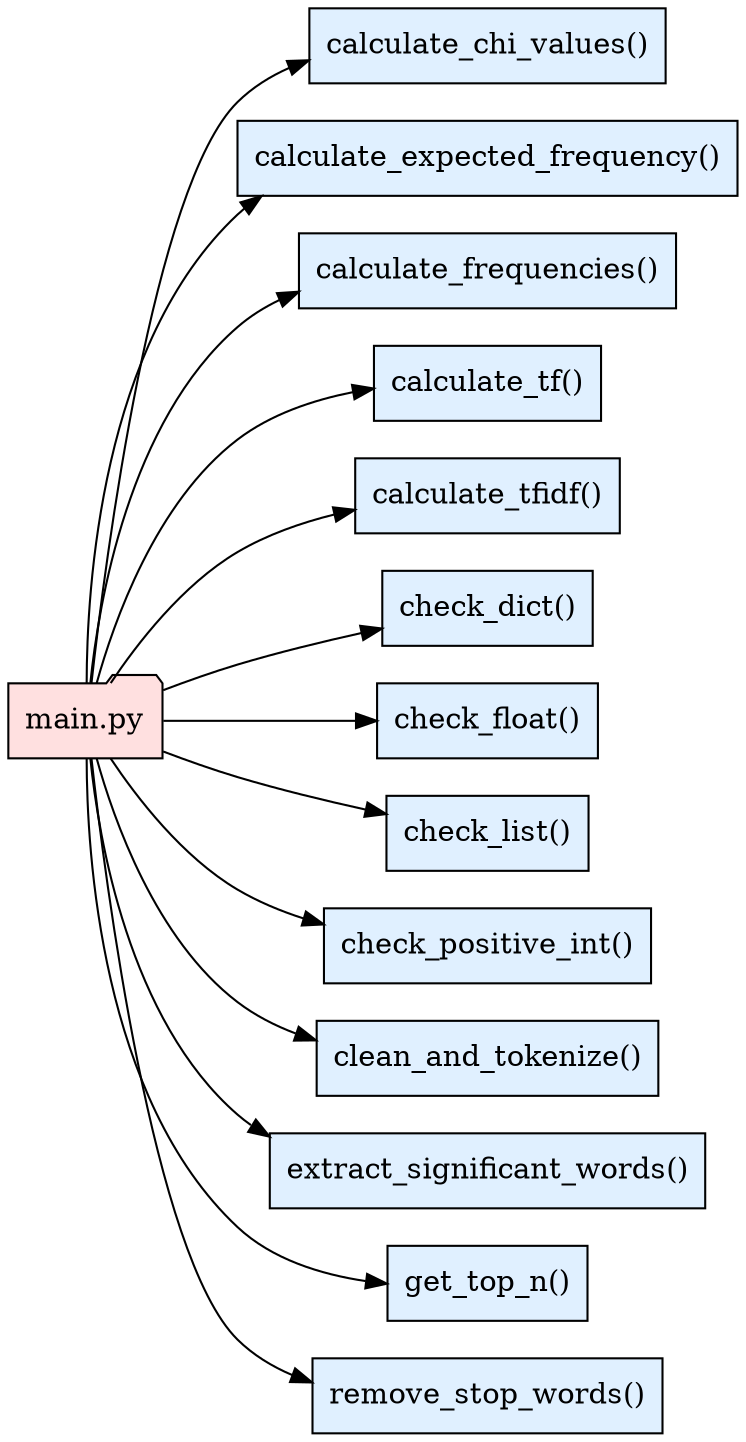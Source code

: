 digraph FunctionDependencies {
  rankdir="LR";
  node [shape=box, style=filled, fillcolor="#E0F0FF"];
  main [label="main.py", shape=folder, fillcolor="#FFE0E0"];
  "calculate_chi_values" [label="calculate_chi_values()"];
  main -> "calculate_chi_values";
  "calculate_expected_frequency" [label="calculate_expected_frequency()"];
  main -> "calculate_expected_frequency";
  "calculate_frequencies" [label="calculate_frequencies()"];
  main -> "calculate_frequencies";
  "calculate_tf" [label="calculate_tf()"];
  main -> "calculate_tf";
  "calculate_tfidf" [label="calculate_tfidf()"];
  main -> "calculate_tfidf";
  "check_dict" [label="check_dict()"];
  main -> "check_dict";
  "check_float" [label="check_float()"];
  main -> "check_float";
  "check_list" [label="check_list()"];
  main -> "check_list";
  "check_positive_int" [label="check_positive_int()"];
  main -> "check_positive_int";
  "clean_and_tokenize" [label="clean_and_tokenize()"];
  main -> "clean_and_tokenize";
  "extract_significant_words" [label="extract_significant_words()"];
  main -> "extract_significant_words";
  "get_top_n" [label="get_top_n()"];
  main -> "get_top_n";
  "remove_stop_words" [label="remove_stop_words()"];
  main -> "remove_stop_words";
}
